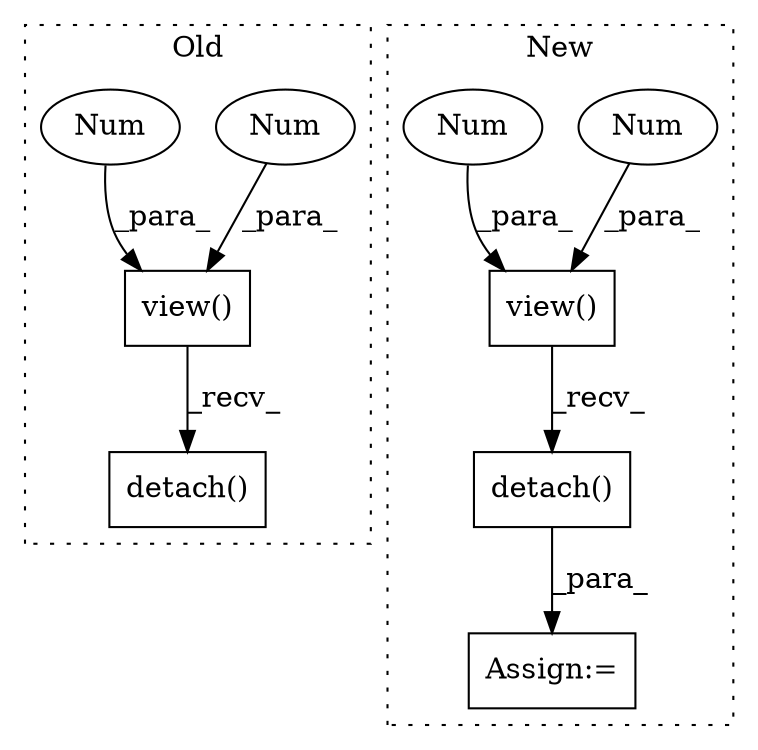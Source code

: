 digraph G {
subgraph cluster0 {
1 [label="view()" a="75" s="1182,1206" l="19,1" shape="box"];
3 [label="Num" a="76" s="1205" l="1" shape="ellipse"];
5 [label="detach()" a="75" s="1433" l="27" shape="box"];
8 [label="Num" a="76" s="1201" l="2" shape="ellipse"];
label = "Old";
style="dotted";
}
subgraph cluster1 {
2 [label="detach()" a="75" s="715" l="45" shape="box"];
4 [label="Assign:=" a="68" s="711" l="3" shape="box"];
6 [label="view()" a="75" s="715,750" l="27,1" shape="box"];
7 [label="Num" a="76" s="749" l="1" shape="ellipse"];
9 [label="Num" a="76" s="742" l="2" shape="ellipse"];
label = "New";
style="dotted";
}
1 -> 5 [label="_recv_"];
2 -> 4 [label="_para_"];
3 -> 1 [label="_para_"];
6 -> 2 [label="_recv_"];
7 -> 6 [label="_para_"];
8 -> 1 [label="_para_"];
9 -> 6 [label="_para_"];
}